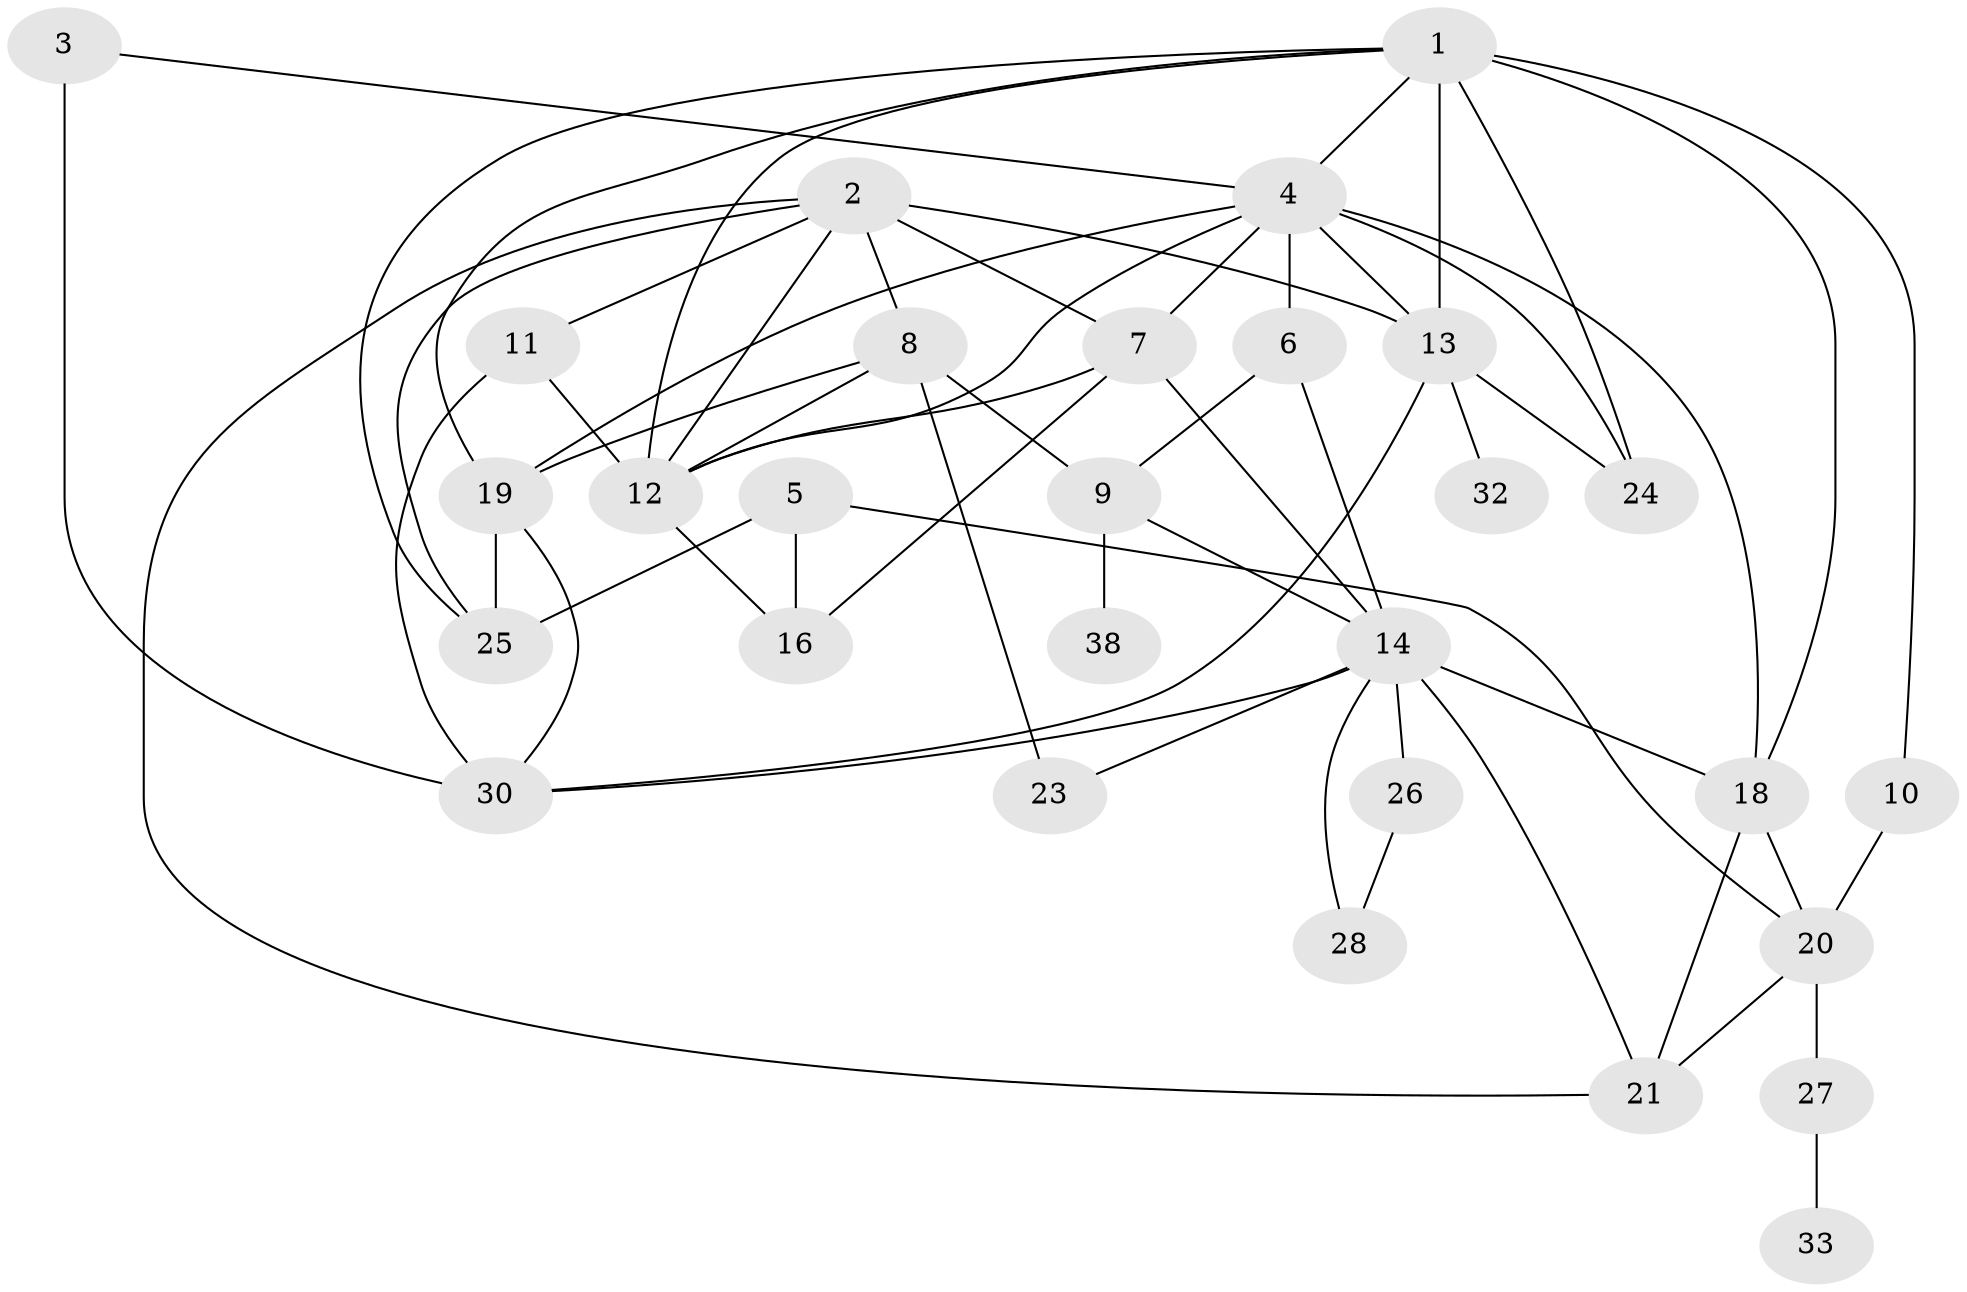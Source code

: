 // original degree distribution, {3: 0.28421052631578947, 2: 0.3157894736842105, 4: 0.12631578947368421, 5: 0.06315789473684211, 1: 0.09473684210526316, 0: 0.09473684210526316, 6: 0.010526315789473684, 8: 0.010526315789473684}
// Generated by graph-tools (version 1.1) at 2025/48/03/04/25 22:48:16]
// undirected, 29 vertices, 59 edges
graph export_dot {
  node [color=gray90,style=filled];
  1;
  2;
  3;
  4;
  5;
  6;
  7;
  8;
  9;
  10;
  11;
  12;
  13;
  14;
  16;
  18;
  19;
  20;
  21;
  23;
  24;
  25;
  26;
  27;
  28;
  30;
  32;
  33;
  38;
  1 -- 4 [weight=1.0];
  1 -- 10 [weight=1.0];
  1 -- 12 [weight=1.0];
  1 -- 13 [weight=1.0];
  1 -- 18 [weight=2.0];
  1 -- 19 [weight=1.0];
  1 -- 24 [weight=1.0];
  1 -- 25 [weight=1.0];
  2 -- 7 [weight=1.0];
  2 -- 8 [weight=1.0];
  2 -- 11 [weight=1.0];
  2 -- 12 [weight=1.0];
  2 -- 13 [weight=2.0];
  2 -- 21 [weight=1.0];
  2 -- 25 [weight=1.0];
  3 -- 4 [weight=1.0];
  3 -- 30 [weight=2.0];
  4 -- 6 [weight=1.0];
  4 -- 7 [weight=1.0];
  4 -- 12 [weight=1.0];
  4 -- 13 [weight=1.0];
  4 -- 18 [weight=1.0];
  4 -- 19 [weight=1.0];
  4 -- 24 [weight=1.0];
  5 -- 16 [weight=1.0];
  5 -- 20 [weight=1.0];
  5 -- 25 [weight=1.0];
  6 -- 9 [weight=1.0];
  6 -- 14 [weight=1.0];
  7 -- 12 [weight=1.0];
  7 -- 14 [weight=1.0];
  7 -- 16 [weight=1.0];
  8 -- 9 [weight=1.0];
  8 -- 12 [weight=1.0];
  8 -- 19 [weight=1.0];
  8 -- 23 [weight=1.0];
  9 -- 14 [weight=1.0];
  9 -- 38 [weight=1.0];
  10 -- 20 [weight=3.0];
  11 -- 12 [weight=1.0];
  11 -- 30 [weight=1.0];
  12 -- 16 [weight=1.0];
  13 -- 24 [weight=1.0];
  13 -- 30 [weight=1.0];
  13 -- 32 [weight=1.0];
  14 -- 18 [weight=1.0];
  14 -- 21 [weight=1.0];
  14 -- 23 [weight=1.0];
  14 -- 26 [weight=1.0];
  14 -- 28 [weight=1.0];
  14 -- 30 [weight=1.0];
  18 -- 20 [weight=1.0];
  18 -- 21 [weight=1.0];
  19 -- 25 [weight=1.0];
  19 -- 30 [weight=1.0];
  20 -- 21 [weight=1.0];
  20 -- 27 [weight=1.0];
  26 -- 28 [weight=1.0];
  27 -- 33 [weight=1.0];
}
